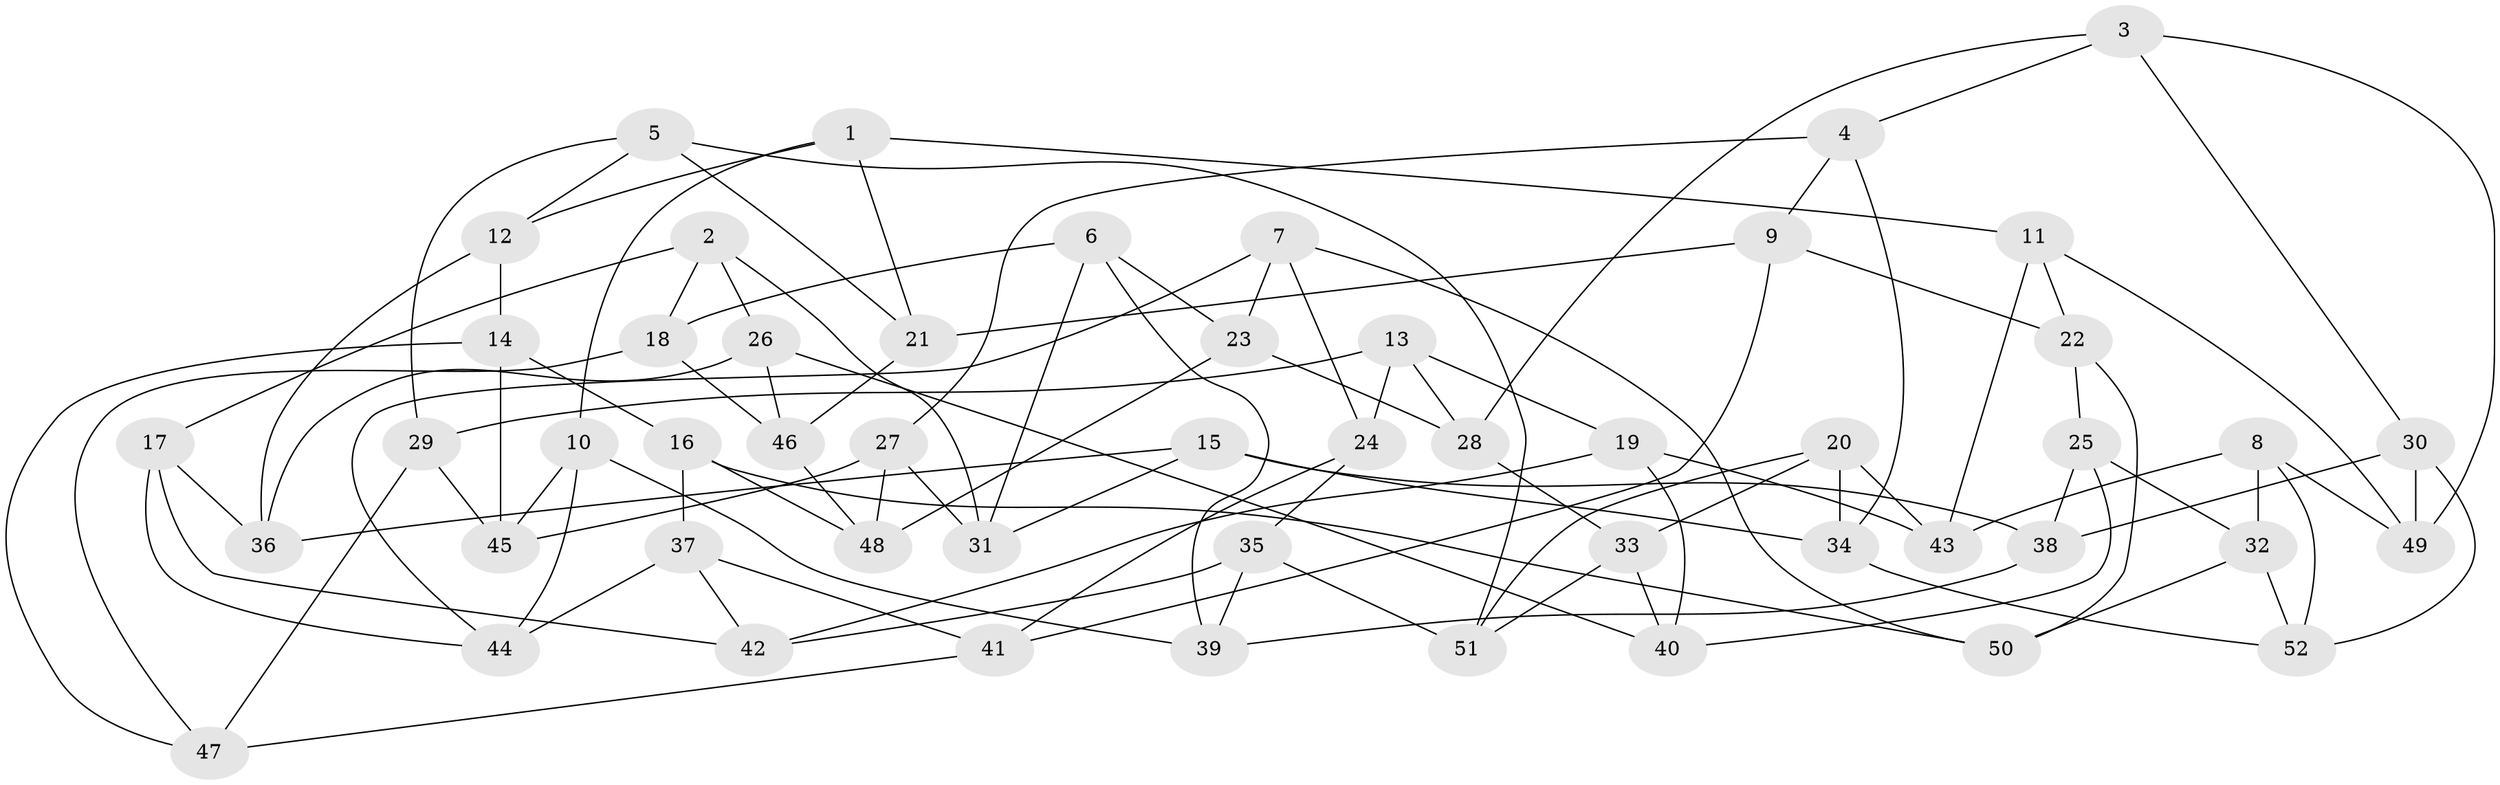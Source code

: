 // coarse degree distribution, {6: 0.625, 4: 0.375}
// Generated by graph-tools (version 1.1) at 2025/42/03/06/25 10:42:17]
// undirected, 52 vertices, 104 edges
graph export_dot {
graph [start="1"]
  node [color=gray90,style=filled];
  1;
  2;
  3;
  4;
  5;
  6;
  7;
  8;
  9;
  10;
  11;
  12;
  13;
  14;
  15;
  16;
  17;
  18;
  19;
  20;
  21;
  22;
  23;
  24;
  25;
  26;
  27;
  28;
  29;
  30;
  31;
  32;
  33;
  34;
  35;
  36;
  37;
  38;
  39;
  40;
  41;
  42;
  43;
  44;
  45;
  46;
  47;
  48;
  49;
  50;
  51;
  52;
  1 -- 12;
  1 -- 21;
  1 -- 10;
  1 -- 11;
  2 -- 31;
  2 -- 17;
  2 -- 18;
  2 -- 26;
  3 -- 28;
  3 -- 49;
  3 -- 4;
  3 -- 30;
  4 -- 9;
  4 -- 34;
  4 -- 27;
  5 -- 29;
  5 -- 21;
  5 -- 51;
  5 -- 12;
  6 -- 39;
  6 -- 31;
  6 -- 18;
  6 -- 23;
  7 -- 23;
  7 -- 44;
  7 -- 50;
  7 -- 24;
  8 -- 32;
  8 -- 43;
  8 -- 49;
  8 -- 52;
  9 -- 41;
  9 -- 21;
  9 -- 22;
  10 -- 39;
  10 -- 45;
  10 -- 44;
  11 -- 22;
  11 -- 43;
  11 -- 49;
  12 -- 36;
  12 -- 14;
  13 -- 24;
  13 -- 19;
  13 -- 28;
  13 -- 29;
  14 -- 45;
  14 -- 47;
  14 -- 16;
  15 -- 36;
  15 -- 34;
  15 -- 38;
  15 -- 31;
  16 -- 50;
  16 -- 37;
  16 -- 48;
  17 -- 42;
  17 -- 36;
  17 -- 44;
  18 -- 47;
  18 -- 46;
  19 -- 43;
  19 -- 40;
  19 -- 42;
  20 -- 51;
  20 -- 34;
  20 -- 43;
  20 -- 33;
  21 -- 46;
  22 -- 50;
  22 -- 25;
  23 -- 48;
  23 -- 28;
  24 -- 41;
  24 -- 35;
  25 -- 38;
  25 -- 32;
  25 -- 40;
  26 -- 46;
  26 -- 36;
  26 -- 40;
  27 -- 31;
  27 -- 45;
  27 -- 48;
  28 -- 33;
  29 -- 47;
  29 -- 45;
  30 -- 52;
  30 -- 38;
  30 -- 49;
  32 -- 52;
  32 -- 50;
  33 -- 40;
  33 -- 51;
  34 -- 52;
  35 -- 42;
  35 -- 51;
  35 -- 39;
  37 -- 42;
  37 -- 41;
  37 -- 44;
  38 -- 39;
  41 -- 47;
  46 -- 48;
}
